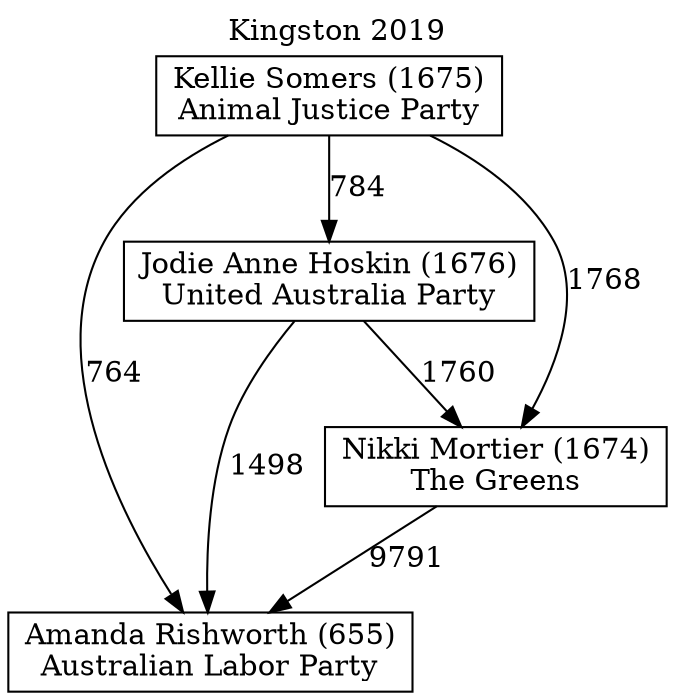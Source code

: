 // House preference flow
digraph "Amanda Rishworth (655)_Kingston_2019" {
	graph [label="Kingston 2019" labelloc=t mclimit=10]
	node [shape=box]
	"Amanda Rishworth (655)" [label="Amanda Rishworth (655)
Australian Labor Party"]
	"Jodie Anne Hoskin (1676)" [label="Jodie Anne Hoskin (1676)
United Australia Party"]
	"Kellie Somers (1675)" [label="Kellie Somers (1675)
Animal Justice Party"]
	"Nikki Mortier (1674)" [label="Nikki Mortier (1674)
The Greens"]
	"Jodie Anne Hoskin (1676)" -> "Amanda Rishworth (655)" [label=1498]
	"Jodie Anne Hoskin (1676)" -> "Nikki Mortier (1674)" [label=1760]
	"Kellie Somers (1675)" -> "Amanda Rishworth (655)" [label=764]
	"Kellie Somers (1675)" -> "Jodie Anne Hoskin (1676)" [label=784]
	"Kellie Somers (1675)" -> "Nikki Mortier (1674)" [label=1768]
	"Nikki Mortier (1674)" -> "Amanda Rishworth (655)" [label=9791]
}
